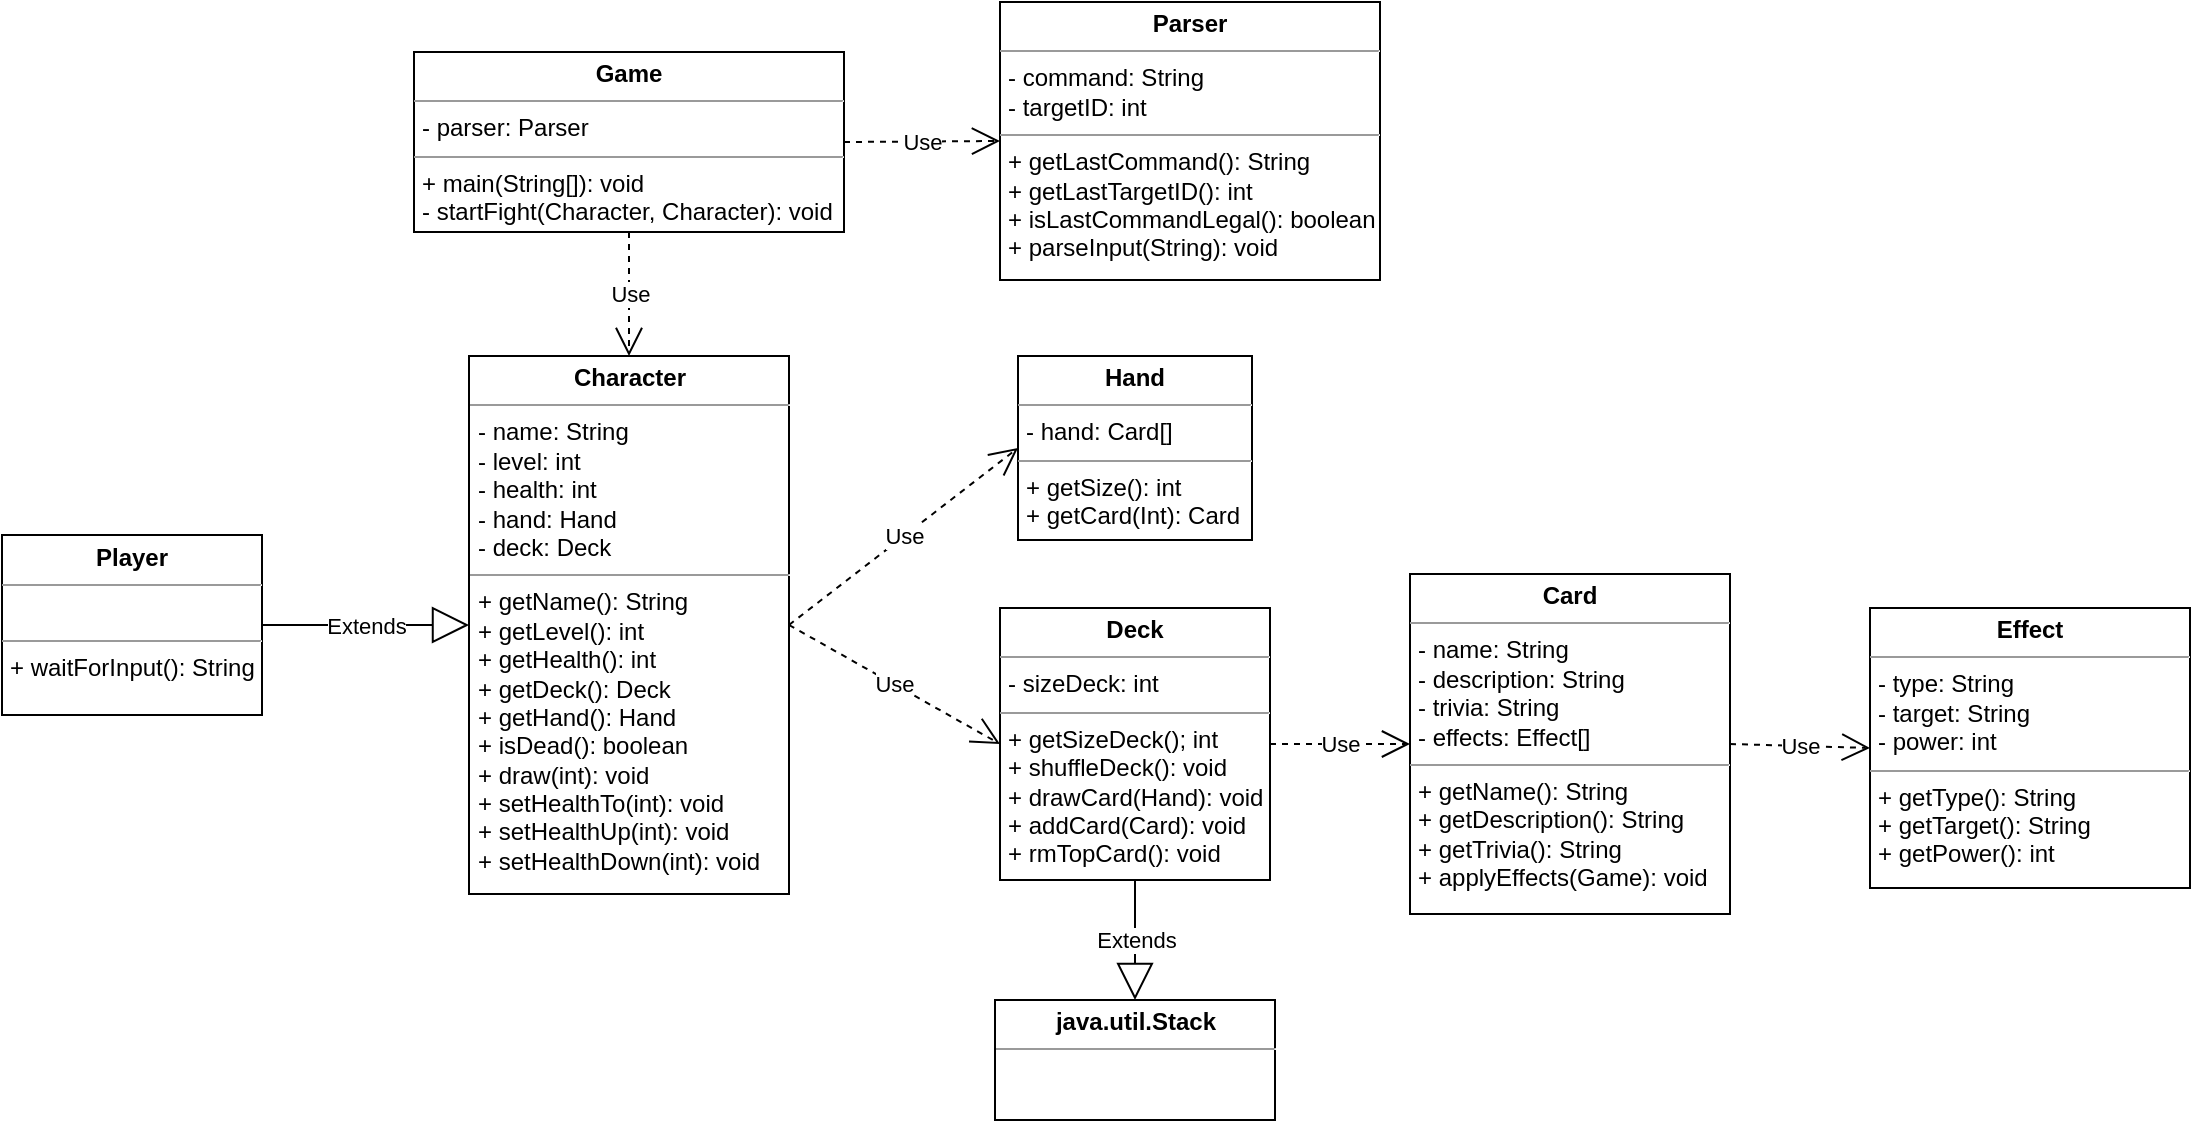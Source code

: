 <mxfile version="12.9.2" type="device"><diagram name="Page-1" id="e7e014a7-5840-1c2e-5031-d8a46d1fe8dd"><mxGraphModel dx="494" dy="281" grid="1" gridSize="10" guides="1" tooltips="1" connect="1" arrows="1" fold="1" page="1" pageScale="1" pageWidth="1169" pageHeight="826" background="#ffffff" math="0" shadow="0"><root><mxCell id="0"/><mxCell id="1" parent="0"/><mxCell id="D4QbcrLU2f-XpnAWnFA_-43" value="&lt;p style=&quot;margin: 0px ; margin-top: 4px ; text-align: center&quot;&gt;&lt;b&gt;Parser&lt;/b&gt;&lt;/p&gt;&lt;hr size=&quot;1&quot;&gt;&lt;p style=&quot;margin: 0px ; margin-left: 4px&quot;&gt;- command: String&lt;/p&gt;&lt;p style=&quot;margin: 0px ; margin-left: 4px&quot;&gt;- targetID: int&lt;br&gt;&lt;/p&gt;&lt;hr size=&quot;1&quot;&gt;&lt;p style=&quot;margin: 0px ; margin-left: 4px&quot;&gt;+ getLastCommand(): String&lt;/p&gt;&lt;p style=&quot;margin: 0px ; margin-left: 4px&quot;&gt;+ getLastTargetID(): int&lt;/p&gt;&lt;p style=&quot;margin: 0px ; margin-left: 4px&quot;&gt;+ isLastCommandLegal(): boolean&lt;/p&gt;&lt;p style=&quot;margin: 0px ; margin-left: 4px&quot;&gt;+ parseInput(String): void&lt;br&gt;&lt;/p&gt;" style="verticalAlign=top;align=left;overflow=fill;fontSize=12;fontFamily=Helvetica;html=1;" parent="1" vertex="1"><mxGeometry x="539" y="134" width="190" height="139" as="geometry"/></mxCell><mxCell id="D4QbcrLU2f-XpnAWnFA_-46" value="&lt;p style=&quot;margin: 0px ; margin-top: 4px ; text-align: center&quot;&gt;&lt;b&gt;Game&lt;/b&gt;&lt;/p&gt;&lt;hr size=&quot;1&quot;&gt;&lt;p style=&quot;margin: 0px ; margin-left: 4px&quot;&gt;- parser: Parser&lt;/p&gt;&lt;hr size=&quot;1&quot;&gt;&lt;p style=&quot;margin: 0px ; margin-left: 4px&quot;&gt;+ main(String[]): void&lt;/p&gt;&lt;p style=&quot;margin: 0px ; margin-left: 4px&quot;&gt;- startFight(Character, Character): void&lt;br&gt;&lt;/p&gt;" style="verticalAlign=top;align=left;overflow=fill;fontSize=12;fontFamily=Helvetica;html=1;" parent="1" vertex="1"><mxGeometry x="246" y="159" width="215" height="90" as="geometry"/></mxCell><mxCell id="D4QbcrLU2f-XpnAWnFA_-48" value="Use" style="endArrow=open;endSize=12;dashed=1;html=1;exitX=1;exitY=0.5;exitDx=0;exitDy=0;entryX=0;entryY=0.5;entryDx=0;entryDy=0;" parent="1" source="D4QbcrLU2f-XpnAWnFA_-46" target="D4QbcrLU2f-XpnAWnFA_-43" edge="1"><mxGeometry width="160" relative="1" as="geometry"><mxPoint x="449" y="291" as="sourcePoint"/><mxPoint x="609" y="291" as="targetPoint"/></mxGeometry></mxCell><mxCell id="D4QbcrLU2f-XpnAWnFA_-53" value="&lt;p style=&quot;margin: 0px ; margin-top: 4px ; text-align: center&quot;&gt;&lt;b&gt;Character&lt;/b&gt;&lt;/p&gt;&lt;hr size=&quot;1&quot;&gt;&lt;p style=&quot;margin: 0px ; margin-left: 4px&quot;&gt;- name: String&lt;/p&gt;&lt;p style=&quot;margin: 0px ; margin-left: 4px&quot;&gt;- level: int&lt;br&gt;&lt;/p&gt;&lt;p style=&quot;margin: 0px ; margin-left: 4px&quot;&gt;- health: int&lt;/p&gt;&lt;p style=&quot;margin: 0px ; margin-left: 4px&quot;&gt;- hand: Hand&lt;br&gt;&lt;/p&gt;&lt;p style=&quot;margin: 0px ; margin-left: 4px&quot;&gt;- deck: Deck&lt;/p&gt;&lt;hr size=&quot;1&quot;&gt;&lt;p style=&quot;margin: 0px ; margin-left: 4px&quot;&gt;+ getName(): String&lt;/p&gt;&lt;p style=&quot;margin: 0px ; margin-left: 4px&quot;&gt;+ getLevel(): int&lt;br&gt;&lt;/p&gt;&lt;p style=&quot;margin: 0px ; margin-left: 4px&quot;&gt;+ getHealth(): int&lt;/p&gt;&lt;p style=&quot;margin: 0px ; margin-left: 4px&quot;&gt;+ getDeck(): Deck&lt;/p&gt;&lt;p style=&quot;margin: 0px ; margin-left: 4px&quot;&gt;+ getHand(): Hand&lt;br&gt;&lt;/p&gt;&lt;p style=&quot;margin: 0px ; margin-left: 4px&quot;&gt;+ isDead(): boolean&lt;/p&gt;&lt;p style=&quot;margin: 0px ; margin-left: 4px&quot;&gt;+ draw(int): void&lt;/p&gt;&lt;p style=&quot;margin: 0px ; margin-left: 4px&quot;&gt;+ setHealthTo(int): void&lt;/p&gt;&lt;p style=&quot;margin: 0px ; margin-left: 4px&quot;&gt;+ setHealthUp(int): void&lt;/p&gt;&lt;p style=&quot;margin: 0px ; margin-left: 4px&quot;&gt;+ setHealthDown(int): void&lt;br&gt;&lt;/p&gt;&lt;p style=&quot;margin: 0px ; margin-left: 4px&quot;&gt;&lt;br&gt;&lt;/p&gt;" style="verticalAlign=top;align=left;overflow=fill;fontSize=12;fontFamily=Helvetica;html=1;" parent="1" vertex="1"><mxGeometry x="273.5" y="311" width="160" height="269" as="geometry"/></mxCell><mxCell id="D4QbcrLU2f-XpnAWnFA_-54" value="&lt;p style=&quot;margin: 0px ; margin-top: 4px ; text-align: center&quot;&gt;&lt;b&gt;Player&lt;/b&gt;&lt;/p&gt;&lt;hr size=&quot;1&quot;&gt;&lt;p style=&quot;margin: 0px ; margin-left: 4px&quot;&gt;&lt;br&gt;&lt;/p&gt;&lt;hr size=&quot;1&quot;&gt;&lt;p style=&quot;margin: 0px ; margin-left: 4px&quot;&gt;+ waitForInput(): String&lt;br&gt;&lt;/p&gt;" style="verticalAlign=top;align=left;overflow=fill;fontSize=12;fontFamily=Helvetica;html=1;" parent="1" vertex="1"><mxGeometry x="40" y="400.5" width="130" height="90" as="geometry"/></mxCell><mxCell id="D4QbcrLU2f-XpnAWnFA_-58" value="Use" style="endArrow=open;endSize=12;dashed=1;html=1;entryX=0.5;entryY=0;entryDx=0;entryDy=0;exitX=0.5;exitY=1;exitDx=0;exitDy=0;" parent="1" source="D4QbcrLU2f-XpnAWnFA_-46" target="D4QbcrLU2f-XpnAWnFA_-53" edge="1"><mxGeometry width="160" relative="1" as="geometry"><mxPoint x="319" y="281" as="sourcePoint"/><mxPoint x="359" y="271" as="targetPoint"/></mxGeometry></mxCell><mxCell id="D4QbcrLU2f-XpnAWnFA_-59" value="Extends" style="endArrow=block;endSize=16;endFill=0;html=1;exitX=1;exitY=0.5;exitDx=0;exitDy=0;entryX=0;entryY=0.5;entryDx=0;entryDy=0;" parent="1" source="D4QbcrLU2f-XpnAWnFA_-54" target="D4QbcrLU2f-XpnAWnFA_-53" edge="1"><mxGeometry width="160" relative="1" as="geometry"><mxPoint x="149" y="281" as="sourcePoint"/><mxPoint x="309" y="281" as="targetPoint"/></mxGeometry></mxCell><mxCell id="D4QbcrLU2f-XpnAWnFA_-60" value="&lt;p style=&quot;margin: 0px ; margin-top: 4px ; text-align: center&quot;&gt;&lt;b&gt;Deck&lt;/b&gt;&lt;br&gt;&lt;/p&gt;&lt;hr size=&quot;1&quot;&gt;&lt;p style=&quot;margin: 0px ; margin-left: 4px&quot;&gt;- sizeDeck: int&lt;/p&gt;&lt;hr size=&quot;1&quot;&gt;&lt;p style=&quot;margin: 0px ; margin-left: 4px&quot;&gt;+ getSizeDeck(); int&lt;/p&gt;&lt;p style=&quot;margin: 0px ; margin-left: 4px&quot;&gt;+ shuffleDeck(): void&lt;/p&gt;&lt;p style=&quot;margin: 0px ; margin-left: 4px&quot;&gt;+ drawCard(Hand): void&lt;br&gt;&lt;/p&gt;&lt;p style=&quot;margin: 0px ; margin-left: 4px&quot;&gt;+ addCard(Card): void&lt;br&gt;&lt;/p&gt;&lt;p style=&quot;margin: 0px ; margin-left: 4px&quot;&gt;+ rmTopCard(): void&lt;br&gt;&lt;/p&gt;" style="verticalAlign=top;align=left;overflow=fill;fontSize=12;fontFamily=Helvetica;html=1;" parent="1" vertex="1"><mxGeometry x="539" y="437" width="135" height="136" as="geometry"/></mxCell><mxCell id="D4QbcrLU2f-XpnAWnFA_-62" value="Use" style="endArrow=open;endSize=12;dashed=1;html=1;exitX=1;exitY=0.5;exitDx=0;exitDy=0;entryX=0;entryY=0.5;entryDx=0;entryDy=0;" parent="1" source="D4QbcrLU2f-XpnAWnFA_-53" target="D4QbcrLU2f-XpnAWnFA_-60" edge="1"><mxGeometry width="160" relative="1" as="geometry"><mxPoint x="459" y="409" as="sourcePoint"/><mxPoint x="619" y="409" as="targetPoint"/></mxGeometry></mxCell><mxCell id="tNjclaHOtPbAa8grgpzF-2" value="&lt;p style=&quot;margin: 0px ; margin-top: 4px ; text-align: center&quot;&gt;&lt;b&gt;Hand&lt;/b&gt;&lt;/p&gt;&lt;hr size=&quot;1&quot;&gt;&lt;p style=&quot;margin: 0px ; margin-left: 4px&quot;&gt;- hand: Card[]&lt;/p&gt;&lt;hr size=&quot;1&quot;&gt;&lt;p style=&quot;margin: 0px ; margin-left: 4px&quot;&gt;+ getSize(): int&lt;/p&gt;&lt;p style=&quot;margin: 0px ; margin-left: 4px&quot;&gt;+ getCard(Int): Card&lt;br&gt;&lt;/p&gt;" style="verticalAlign=top;align=left;overflow=fill;fontSize=12;fontFamily=Helvetica;html=1;" parent="1" vertex="1"><mxGeometry x="548" y="311" width="117" height="92" as="geometry"/></mxCell><mxCell id="tNjclaHOtPbAa8grgpzF-3" value="Use" style="endArrow=open;endSize=12;dashed=1;html=1;exitX=1;exitY=0.5;exitDx=0;exitDy=0;entryX=0;entryY=0.5;entryDx=0;entryDy=0;" parent="1" source="D4QbcrLU2f-XpnAWnFA_-53" target="tNjclaHOtPbAa8grgpzF-2" edge="1"><mxGeometry width="160" relative="1" as="geometry"><mxPoint x="464" y="353" as="sourcePoint"/><mxPoint x="624" y="353" as="targetPoint"/></mxGeometry></mxCell><mxCell id="tNjclaHOtPbAa8grgpzF-7" value="&lt;p style=&quot;margin: 0px ; margin-top: 4px ; text-align: center&quot;&gt;&lt;b&gt;Effect&lt;/b&gt;&lt;/p&gt;&lt;hr size=&quot;1&quot;&gt;&lt;p style=&quot;margin: 0px ; margin-left: 4px&quot;&gt;- type: String&lt;/p&gt;&lt;p style=&quot;margin: 0px ; margin-left: 4px&quot;&gt;- target: String&lt;/p&gt;&lt;p style=&quot;margin: 0px ; margin-left: 4px&quot;&gt;- power: int&lt;br&gt;&lt;/p&gt;&lt;hr size=&quot;1&quot;&gt;&lt;p style=&quot;margin: 0px ; margin-left: 4px&quot;&gt;+ getType(): String&lt;/p&gt;&lt;p style=&quot;margin: 0px ; margin-left: 4px&quot;&gt;+ getTarget(): String&lt;/p&gt;&lt;p style=&quot;margin: 0px ; margin-left: 4px&quot;&gt;+ getPower(): int&lt;br&gt;&lt;/p&gt;" style="verticalAlign=top;align=left;overflow=fill;fontSize=12;fontFamily=Helvetica;html=1;" parent="1" vertex="1"><mxGeometry x="974" y="437" width="160" height="140" as="geometry"/></mxCell><mxCell id="tNjclaHOtPbAa8grgpzF-8" value="Use" style="endArrow=open;endSize=12;dashed=1;html=1;exitX=1;exitY=0.5;exitDx=0;exitDy=0;entryX=0;entryY=0.5;entryDx=0;entryDy=0;" parent="1" source="D4QbcrLU2f-XpnAWnFA_-60" target="0-t3NrJHnnRc0OV4wJHX-1" edge="1"><mxGeometry width="160" relative="1" as="geometry"><mxPoint x="554" y="633" as="sourcePoint"/><mxPoint x="554" y="706" as="targetPoint"/></mxGeometry></mxCell><mxCell id="tNjclaHOtPbAa8grgpzF-9" value="Use" style="endArrow=open;endSize=12;dashed=1;html=1;exitX=1;exitY=0.5;exitDx=0;exitDy=0;entryX=0;entryY=0.5;entryDx=0;entryDy=0;" parent="1" source="0-t3NrJHnnRc0OV4wJHX-1" target="tNjclaHOtPbAa8grgpzF-7" edge="1"><mxGeometry width="160" relative="1" as="geometry"><mxPoint x="374" y="706" as="sourcePoint"/><mxPoint x="464" y="643" as="targetPoint"/></mxGeometry></mxCell><mxCell id="tNjclaHOtPbAa8grgpzF-10" value="&lt;p style=&quot;margin: 0px ; margin-top: 4px ; text-align: center&quot;&gt;&lt;b&gt;java.util.Stack&lt;/b&gt;&lt;/p&gt;&lt;hr size=&quot;1&quot;&gt;&lt;div style=&quot;height: 2px&quot;&gt;&lt;/div&gt;" style="verticalAlign=top;align=left;overflow=fill;fontSize=12;fontFamily=Helvetica;html=1;" parent="1" vertex="1"><mxGeometry x="536.5" y="633" width="140" height="60" as="geometry"/></mxCell><mxCell id="tNjclaHOtPbAa8grgpzF-11" value="Extends" style="endArrow=block;endSize=16;endFill=0;html=1;exitX=0.5;exitY=1;exitDx=0;exitDy=0;entryX=0.5;entryY=0;entryDx=0;entryDy=0;" parent="1" source="D4QbcrLU2f-XpnAWnFA_-60" target="tNjclaHOtPbAa8grgpzF-10" edge="1"><mxGeometry width="160" relative="1" as="geometry"><mxPoint x="704" y="553" as="sourcePoint"/><mxPoint x="864" y="553" as="targetPoint"/></mxGeometry></mxCell><mxCell id="0-t3NrJHnnRc0OV4wJHX-1" value="&lt;p style=&quot;margin: 0px ; margin-top: 4px ; text-align: center&quot;&gt;&lt;b&gt;Card&lt;/b&gt;&lt;/p&gt;&lt;hr size=&quot;1&quot;&gt;&lt;p style=&quot;margin: 0px ; margin-left: 4px&quot;&gt;- name: String&lt;/p&gt;&lt;p style=&quot;margin: 0px ; margin-left: 4px&quot;&gt;- description: String&lt;/p&gt;&lt;p style=&quot;margin: 0px ; margin-left: 4px&quot;&gt;- trivia: String&lt;/p&gt;&lt;p style=&quot;margin: 0px ; margin-left: 4px&quot;&gt;- effects: Effect[]&lt;/p&gt;&lt;hr size=&quot;1&quot;&gt;&lt;p style=&quot;margin: 0px ; margin-left: 4px&quot;&gt;+ getName(): String&lt;/p&gt;&lt;p style=&quot;margin: 0px ; margin-left: 4px&quot;&gt;+ getDescription(): String&lt;/p&gt;&lt;p style=&quot;margin: 0px ; margin-left: 4px&quot;&gt;+ getTrivia(): String&lt;/p&gt;&lt;p style=&quot;margin: 0px ; margin-left: 4px&quot;&gt;+ applyEffects(Game): void&lt;br&gt;&lt;/p&gt;" style="verticalAlign=top;align=left;overflow=fill;fontSize=12;fontFamily=Helvetica;html=1;" vertex="1" parent="1"><mxGeometry x="744" y="420" width="160" height="170" as="geometry"/></mxCell></root></mxGraphModel></diagram></mxfile>